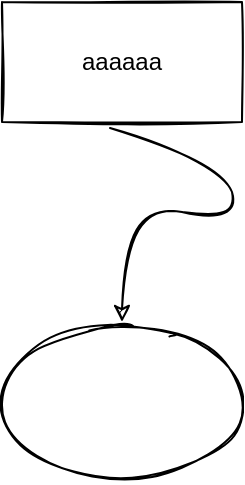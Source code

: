 <mxfile version="16.2.6" type="github">
  <diagram id="T1nonmL9uDLy1F2gQ8E5" name="Page-1">
    <mxGraphModel dx="1018" dy="658" grid="1" gridSize="10" guides="1" tooltips="1" connect="1" arrows="1" fold="1" page="1" pageScale="1" pageWidth="827" pageHeight="1169" math="0" shadow="0">
      <root>
        <mxCell id="0" />
        <mxCell id="1" parent="0" />
        <mxCell id="m27eQpAxXUT8DKUWpQ59-1" value="aaaaaa" style="rounded=0;whiteSpace=wrap;html=1;sketch=1;" vertex="1" parent="1">
          <mxGeometry x="180" y="60" width="120" height="60" as="geometry" />
        </mxCell>
        <mxCell id="m27eQpAxXUT8DKUWpQ59-2" value="" style="ellipse;whiteSpace=wrap;html=1;sketch=1;" vertex="1" parent="1">
          <mxGeometry x="180" y="220" width="120" height="80" as="geometry" />
        </mxCell>
        <mxCell id="m27eQpAxXUT8DKUWpQ59-5" value="" style="curved=1;endArrow=classic;html=1;rounded=0;exitX=0.45;exitY=1.05;exitDx=0;exitDy=0;exitPerimeter=0;entryX=0.5;entryY=0;entryDx=0;entryDy=0;sketch=1;" edge="1" parent="1" source="m27eQpAxXUT8DKUWpQ59-1" target="m27eQpAxXUT8DKUWpQ59-2">
          <mxGeometry width="50" height="50" relative="1" as="geometry">
            <mxPoint x="390" y="320" as="sourcePoint" />
            <mxPoint x="440" y="270" as="targetPoint" />
            <Array as="points">
              <mxPoint x="290" y="140" />
              <mxPoint x="300" y="170" />
              <mxPoint x="240" y="160" />
            </Array>
          </mxGeometry>
        </mxCell>
      </root>
    </mxGraphModel>
  </diagram>
</mxfile>
